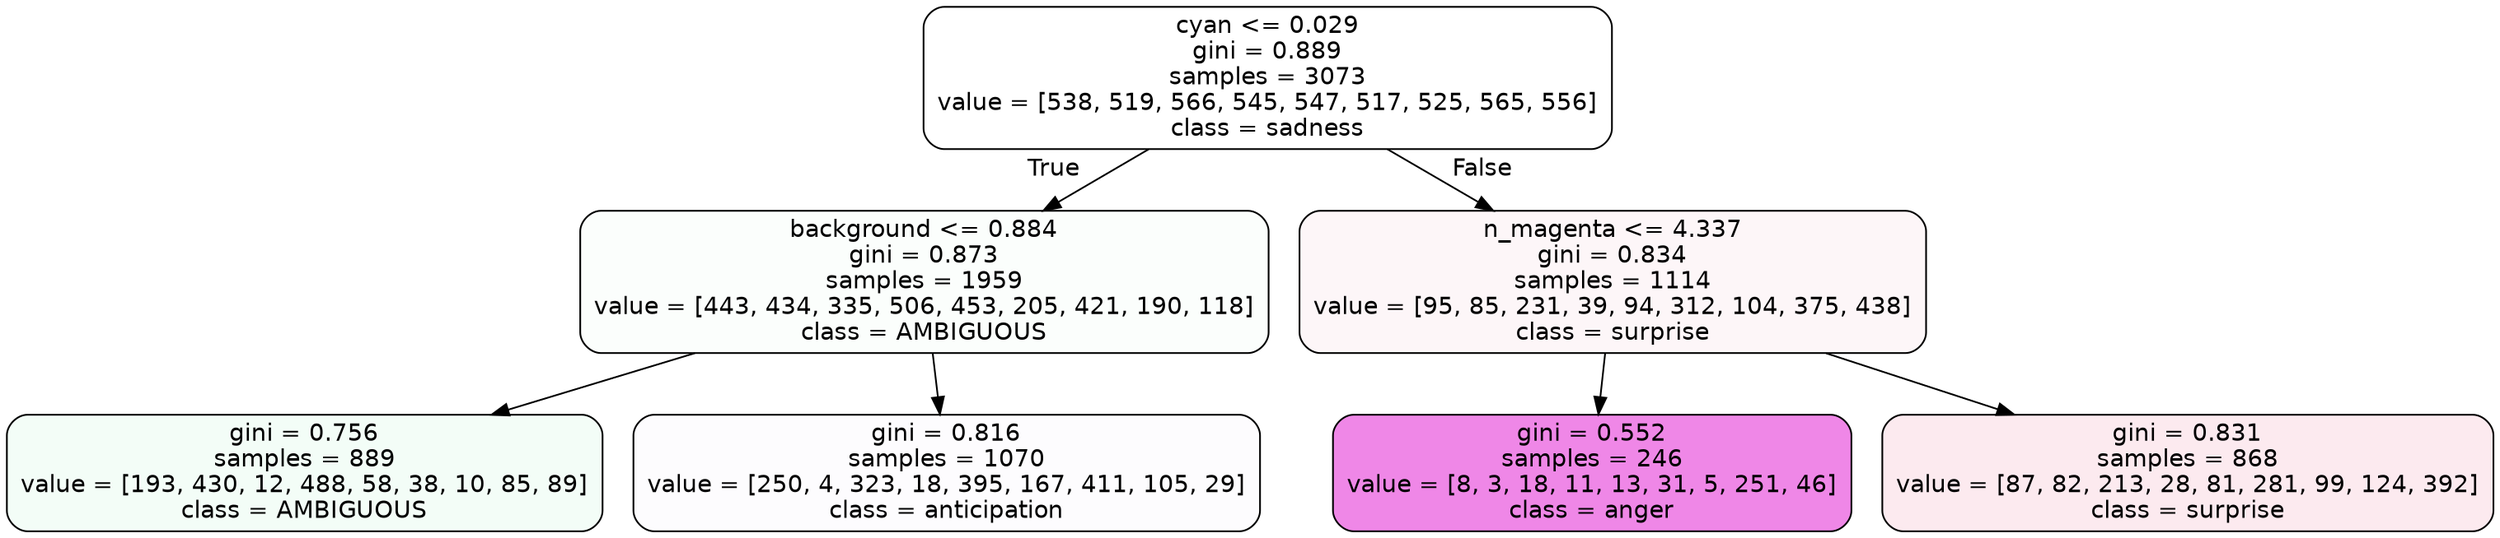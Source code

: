 digraph Tree {
node [shape=box, style="filled, rounded", color="black", fontname=helvetica] ;
edge [fontname=helvetica] ;
0 [label="cyan <= 0.029\ngini = 0.889\nsamples = 3073\nvalue = [538, 519, 566, 545, 547, 517, 525, 565, 556]\nclass = sadness", fillcolor="#64e53900"] ;
1 [label="background <= 0.884\ngini = 0.873\nsamples = 1959\nvalue = [443, 434, 335, 506, 453, 205, 421, 190, 118]\nclass = AMBIGUOUS", fillcolor="#39e58105"] ;
0 -> 1 [labeldistance=2.5, labelangle=45, headlabel="True"] ;
2 [label="gini = 0.756\nsamples = 889\nvalue = [193, 430, 12, 488, 58, 38, 10, 85, 89]\nclass = AMBIGUOUS", fillcolor="#39e5810f"] ;
1 -> 2 ;
3 [label="gini = 0.816\nsamples = 1070\nvalue = [250, 4, 323, 18, 395, 167, 411, 105, 29]\nclass = anticipation", fillcolor="#8139e503"] ;
1 -> 3 ;
4 [label="n_magenta <= 4.337\ngini = 0.834\nsamples = 1114\nvalue = [95, 85, 231, 39, 94, 312, 104, 375, 438]\nclass = surprise", fillcolor="#e539640b"] ;
0 -> 4 [labeldistance=2.5, labelangle=-45, headlabel="False"] ;
5 [label="gini = 0.552\nsamples = 246\nvalue = [8, 3, 18, 11, 13, 31, 5, 251, 46]\nclass = anger", fillcolor="#e539d79a"] ;
4 -> 5 ;
6 [label="gini = 0.831\nsamples = 868\nvalue = [87, 82, 213, 28, 81, 281, 99, 124, 392]\nclass = surprise", fillcolor="#e539641a"] ;
4 -> 6 ;
}